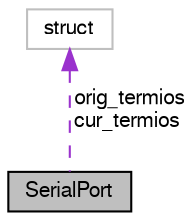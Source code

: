 digraph "SerialPort"
{
  edge [fontname="FreeSans",fontsize="10",labelfontname="FreeSans",labelfontsize="10"];
  node [fontname="FreeSans",fontsize="10",shape=record];
  Node1 [label="SerialPort",height=0.2,width=0.4,color="black", fillcolor="grey75", style="filled", fontcolor="black"];
  Node2 -> Node1 [dir="back",color="darkorchid3",fontsize="10",style="dashed",label=" orig_termios\ncur_termios" ,fontname="FreeSans"];
  Node2 [label="struct",height=0.2,width=0.4,color="grey75", fillcolor="white", style="filled"];
}
